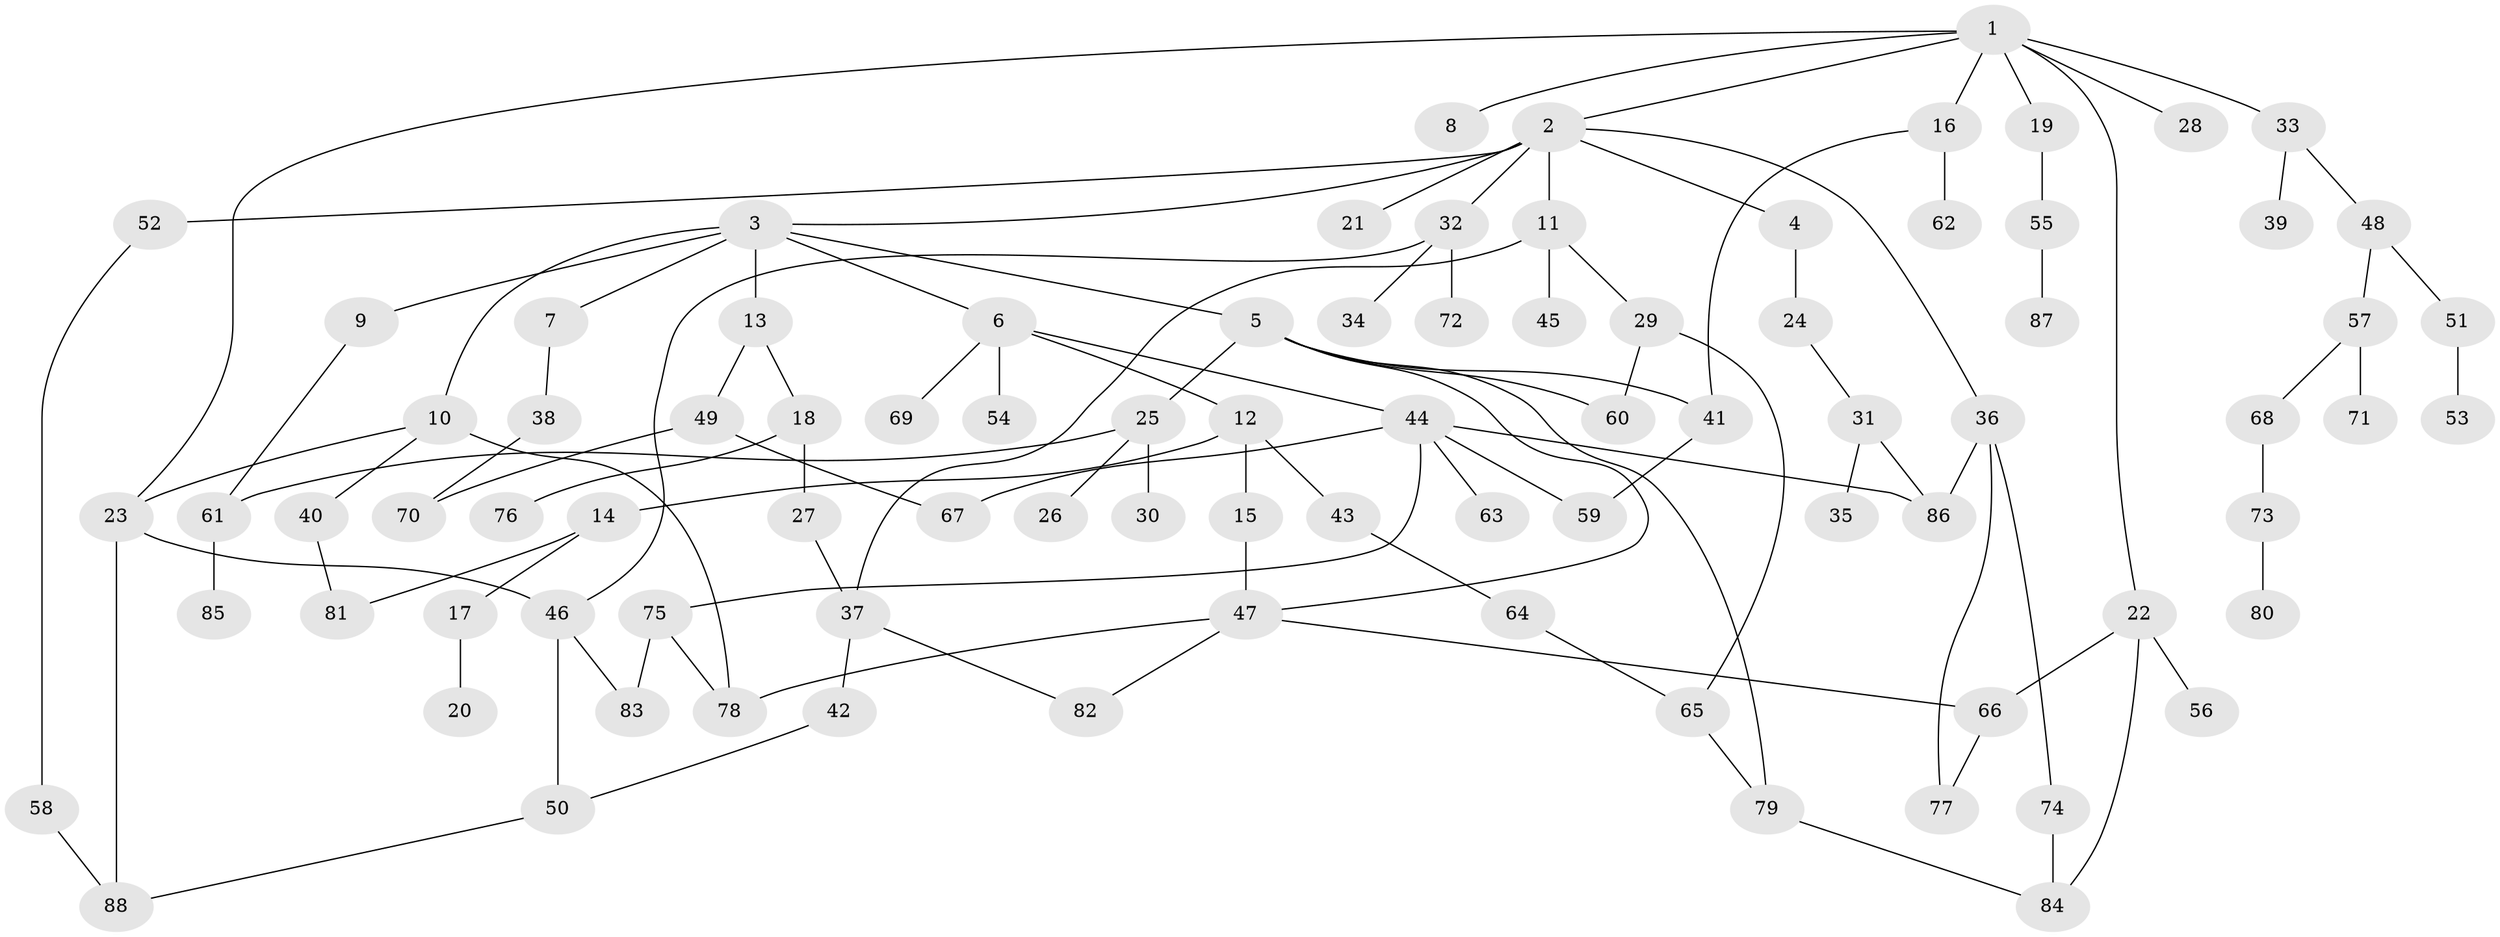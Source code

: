 // Generated by graph-tools (version 1.1) at 2025/13/03/09/25 04:13:26]
// undirected, 88 vertices, 113 edges
graph export_dot {
graph [start="1"]
  node [color=gray90,style=filled];
  1;
  2;
  3;
  4;
  5;
  6;
  7;
  8;
  9;
  10;
  11;
  12;
  13;
  14;
  15;
  16;
  17;
  18;
  19;
  20;
  21;
  22;
  23;
  24;
  25;
  26;
  27;
  28;
  29;
  30;
  31;
  32;
  33;
  34;
  35;
  36;
  37;
  38;
  39;
  40;
  41;
  42;
  43;
  44;
  45;
  46;
  47;
  48;
  49;
  50;
  51;
  52;
  53;
  54;
  55;
  56;
  57;
  58;
  59;
  60;
  61;
  62;
  63;
  64;
  65;
  66;
  67;
  68;
  69;
  70;
  71;
  72;
  73;
  74;
  75;
  76;
  77;
  78;
  79;
  80;
  81;
  82;
  83;
  84;
  85;
  86;
  87;
  88;
  1 -- 2;
  1 -- 8;
  1 -- 16;
  1 -- 19;
  1 -- 22;
  1 -- 28;
  1 -- 33;
  1 -- 23;
  2 -- 3;
  2 -- 4;
  2 -- 11;
  2 -- 21;
  2 -- 32;
  2 -- 36;
  2 -- 52;
  3 -- 5;
  3 -- 6;
  3 -- 7;
  3 -- 9;
  3 -- 10;
  3 -- 13;
  4 -- 24;
  5 -- 25;
  5 -- 47;
  5 -- 79;
  5 -- 60;
  5 -- 41;
  6 -- 12;
  6 -- 44;
  6 -- 54;
  6 -- 69;
  7 -- 38;
  9 -- 61;
  10 -- 23;
  10 -- 40;
  10 -- 78;
  11 -- 29;
  11 -- 37;
  11 -- 45;
  12 -- 14;
  12 -- 15;
  12 -- 43;
  13 -- 18;
  13 -- 49;
  14 -- 17;
  14 -- 81;
  15 -- 47;
  16 -- 41;
  16 -- 62;
  17 -- 20;
  18 -- 27;
  18 -- 76;
  19 -- 55;
  22 -- 56;
  22 -- 84;
  22 -- 66;
  23 -- 46;
  23 -- 88;
  24 -- 31;
  25 -- 26;
  25 -- 30;
  25 -- 61;
  27 -- 37;
  29 -- 60;
  29 -- 65;
  31 -- 35;
  31 -- 86;
  32 -- 34;
  32 -- 46;
  32 -- 72;
  33 -- 39;
  33 -- 48;
  36 -- 74;
  36 -- 77;
  36 -- 86;
  37 -- 42;
  37 -- 82;
  38 -- 70;
  40 -- 81;
  41 -- 59;
  42 -- 50;
  43 -- 64;
  44 -- 63;
  44 -- 67;
  44 -- 75;
  44 -- 86;
  44 -- 59;
  46 -- 83;
  46 -- 50;
  47 -- 66;
  47 -- 82;
  47 -- 78;
  48 -- 51;
  48 -- 57;
  49 -- 70;
  49 -- 67;
  50 -- 88;
  51 -- 53;
  52 -- 58;
  55 -- 87;
  57 -- 68;
  57 -- 71;
  58 -- 88;
  61 -- 85;
  64 -- 65;
  65 -- 79;
  66 -- 77;
  68 -- 73;
  73 -- 80;
  74 -- 84;
  75 -- 78;
  75 -- 83;
  79 -- 84;
}
